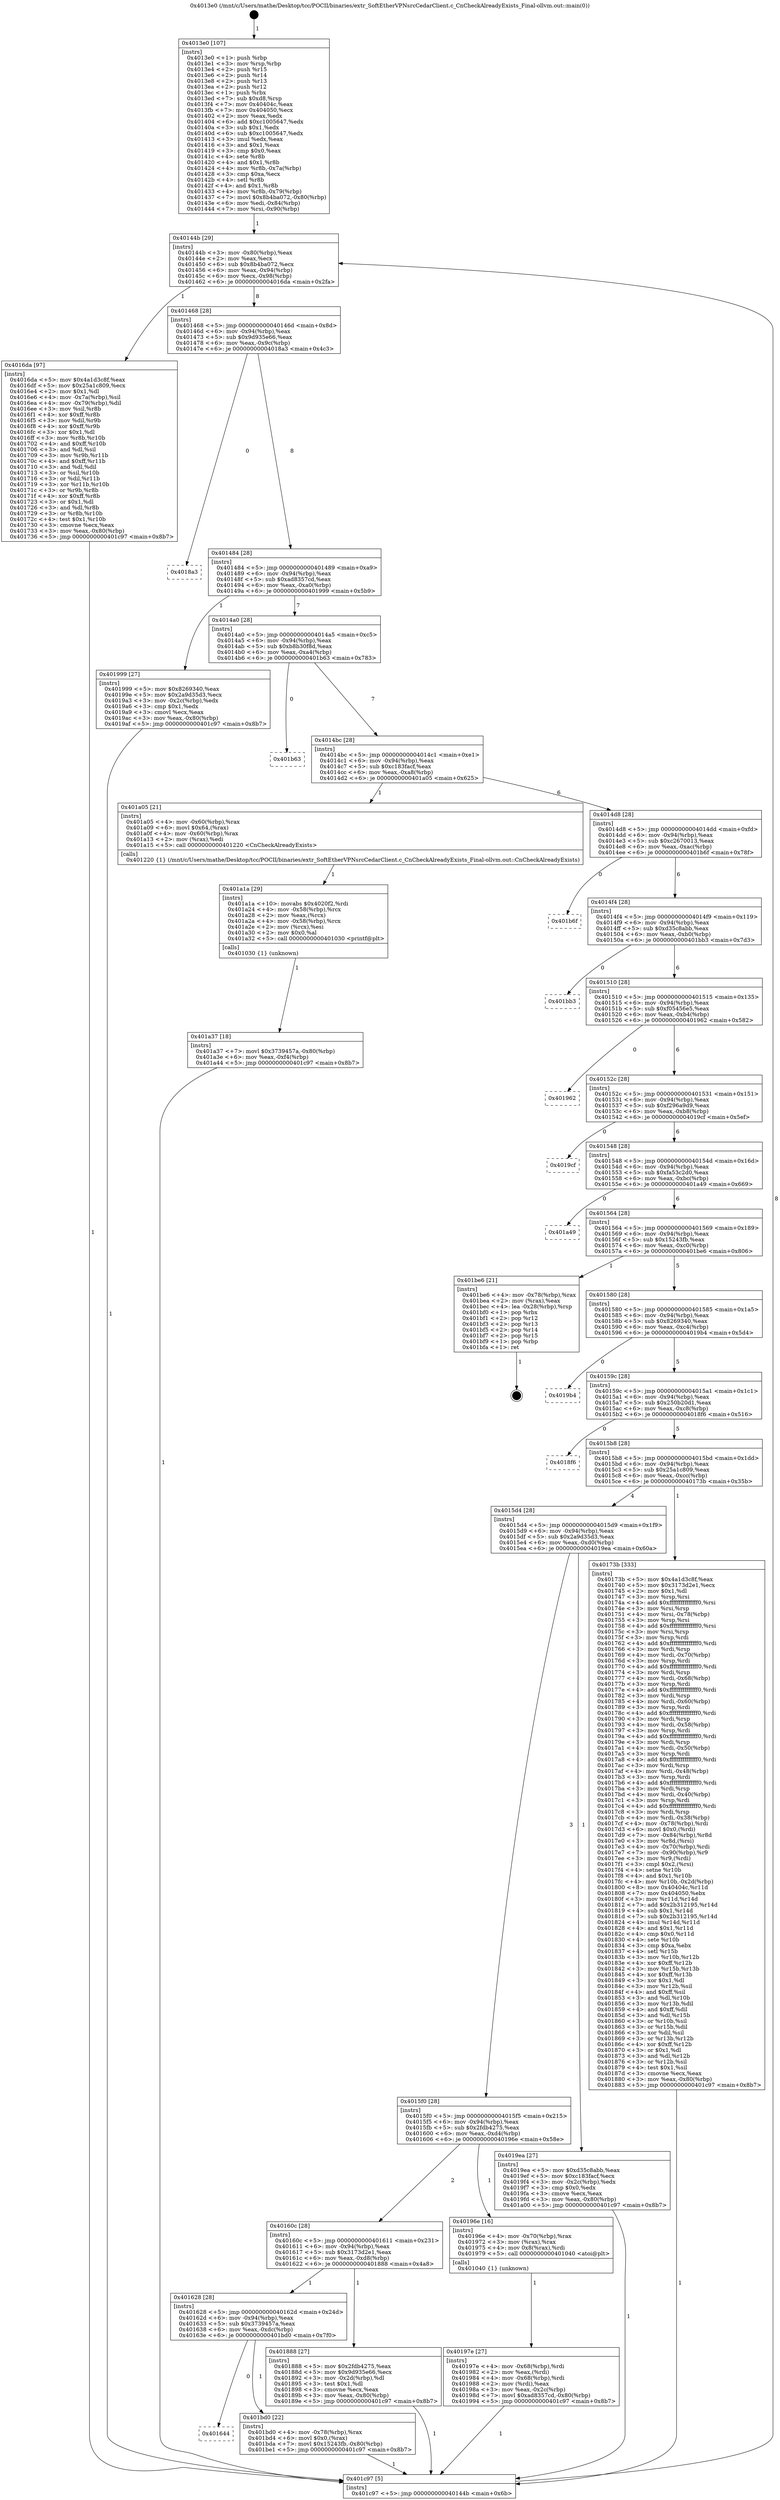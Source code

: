 digraph "0x4013e0" {
  label = "0x4013e0 (/mnt/c/Users/mathe/Desktop/tcc/POCII/binaries/extr_SoftEtherVPNsrcCedarClient.c_CnCheckAlreadyExists_Final-ollvm.out::main(0))"
  labelloc = "t"
  node[shape=record]

  Entry [label="",width=0.3,height=0.3,shape=circle,fillcolor=black,style=filled]
  "0x40144b" [label="{
     0x40144b [29]\l
     | [instrs]\l
     &nbsp;&nbsp;0x40144b \<+3\>: mov -0x80(%rbp),%eax\l
     &nbsp;&nbsp;0x40144e \<+2\>: mov %eax,%ecx\l
     &nbsp;&nbsp;0x401450 \<+6\>: sub $0x8b4ba072,%ecx\l
     &nbsp;&nbsp;0x401456 \<+6\>: mov %eax,-0x94(%rbp)\l
     &nbsp;&nbsp;0x40145c \<+6\>: mov %ecx,-0x98(%rbp)\l
     &nbsp;&nbsp;0x401462 \<+6\>: je 00000000004016da \<main+0x2fa\>\l
  }"]
  "0x4016da" [label="{
     0x4016da [97]\l
     | [instrs]\l
     &nbsp;&nbsp;0x4016da \<+5\>: mov $0x4a1d3c8f,%eax\l
     &nbsp;&nbsp;0x4016df \<+5\>: mov $0x25a1c809,%ecx\l
     &nbsp;&nbsp;0x4016e4 \<+2\>: mov $0x1,%dl\l
     &nbsp;&nbsp;0x4016e6 \<+4\>: mov -0x7a(%rbp),%sil\l
     &nbsp;&nbsp;0x4016ea \<+4\>: mov -0x79(%rbp),%dil\l
     &nbsp;&nbsp;0x4016ee \<+3\>: mov %sil,%r8b\l
     &nbsp;&nbsp;0x4016f1 \<+4\>: xor $0xff,%r8b\l
     &nbsp;&nbsp;0x4016f5 \<+3\>: mov %dil,%r9b\l
     &nbsp;&nbsp;0x4016f8 \<+4\>: xor $0xff,%r9b\l
     &nbsp;&nbsp;0x4016fc \<+3\>: xor $0x1,%dl\l
     &nbsp;&nbsp;0x4016ff \<+3\>: mov %r8b,%r10b\l
     &nbsp;&nbsp;0x401702 \<+4\>: and $0xff,%r10b\l
     &nbsp;&nbsp;0x401706 \<+3\>: and %dl,%sil\l
     &nbsp;&nbsp;0x401709 \<+3\>: mov %r9b,%r11b\l
     &nbsp;&nbsp;0x40170c \<+4\>: and $0xff,%r11b\l
     &nbsp;&nbsp;0x401710 \<+3\>: and %dl,%dil\l
     &nbsp;&nbsp;0x401713 \<+3\>: or %sil,%r10b\l
     &nbsp;&nbsp;0x401716 \<+3\>: or %dil,%r11b\l
     &nbsp;&nbsp;0x401719 \<+3\>: xor %r11b,%r10b\l
     &nbsp;&nbsp;0x40171c \<+3\>: or %r9b,%r8b\l
     &nbsp;&nbsp;0x40171f \<+4\>: xor $0xff,%r8b\l
     &nbsp;&nbsp;0x401723 \<+3\>: or $0x1,%dl\l
     &nbsp;&nbsp;0x401726 \<+3\>: and %dl,%r8b\l
     &nbsp;&nbsp;0x401729 \<+3\>: or %r8b,%r10b\l
     &nbsp;&nbsp;0x40172c \<+4\>: test $0x1,%r10b\l
     &nbsp;&nbsp;0x401730 \<+3\>: cmovne %ecx,%eax\l
     &nbsp;&nbsp;0x401733 \<+3\>: mov %eax,-0x80(%rbp)\l
     &nbsp;&nbsp;0x401736 \<+5\>: jmp 0000000000401c97 \<main+0x8b7\>\l
  }"]
  "0x401468" [label="{
     0x401468 [28]\l
     | [instrs]\l
     &nbsp;&nbsp;0x401468 \<+5\>: jmp 000000000040146d \<main+0x8d\>\l
     &nbsp;&nbsp;0x40146d \<+6\>: mov -0x94(%rbp),%eax\l
     &nbsp;&nbsp;0x401473 \<+5\>: sub $0x9d935e66,%eax\l
     &nbsp;&nbsp;0x401478 \<+6\>: mov %eax,-0x9c(%rbp)\l
     &nbsp;&nbsp;0x40147e \<+6\>: je 00000000004018a3 \<main+0x4c3\>\l
  }"]
  "0x401c97" [label="{
     0x401c97 [5]\l
     | [instrs]\l
     &nbsp;&nbsp;0x401c97 \<+5\>: jmp 000000000040144b \<main+0x6b\>\l
  }"]
  "0x4013e0" [label="{
     0x4013e0 [107]\l
     | [instrs]\l
     &nbsp;&nbsp;0x4013e0 \<+1\>: push %rbp\l
     &nbsp;&nbsp;0x4013e1 \<+3\>: mov %rsp,%rbp\l
     &nbsp;&nbsp;0x4013e4 \<+2\>: push %r15\l
     &nbsp;&nbsp;0x4013e6 \<+2\>: push %r14\l
     &nbsp;&nbsp;0x4013e8 \<+2\>: push %r13\l
     &nbsp;&nbsp;0x4013ea \<+2\>: push %r12\l
     &nbsp;&nbsp;0x4013ec \<+1\>: push %rbx\l
     &nbsp;&nbsp;0x4013ed \<+7\>: sub $0xd8,%rsp\l
     &nbsp;&nbsp;0x4013f4 \<+7\>: mov 0x40404c,%eax\l
     &nbsp;&nbsp;0x4013fb \<+7\>: mov 0x404050,%ecx\l
     &nbsp;&nbsp;0x401402 \<+2\>: mov %eax,%edx\l
     &nbsp;&nbsp;0x401404 \<+6\>: add $0xc1005647,%edx\l
     &nbsp;&nbsp;0x40140a \<+3\>: sub $0x1,%edx\l
     &nbsp;&nbsp;0x40140d \<+6\>: sub $0xc1005647,%edx\l
     &nbsp;&nbsp;0x401413 \<+3\>: imul %edx,%eax\l
     &nbsp;&nbsp;0x401416 \<+3\>: and $0x1,%eax\l
     &nbsp;&nbsp;0x401419 \<+3\>: cmp $0x0,%eax\l
     &nbsp;&nbsp;0x40141c \<+4\>: sete %r8b\l
     &nbsp;&nbsp;0x401420 \<+4\>: and $0x1,%r8b\l
     &nbsp;&nbsp;0x401424 \<+4\>: mov %r8b,-0x7a(%rbp)\l
     &nbsp;&nbsp;0x401428 \<+3\>: cmp $0xa,%ecx\l
     &nbsp;&nbsp;0x40142b \<+4\>: setl %r8b\l
     &nbsp;&nbsp;0x40142f \<+4\>: and $0x1,%r8b\l
     &nbsp;&nbsp;0x401433 \<+4\>: mov %r8b,-0x79(%rbp)\l
     &nbsp;&nbsp;0x401437 \<+7\>: movl $0x8b4ba072,-0x80(%rbp)\l
     &nbsp;&nbsp;0x40143e \<+6\>: mov %edi,-0x84(%rbp)\l
     &nbsp;&nbsp;0x401444 \<+7\>: mov %rsi,-0x90(%rbp)\l
  }"]
  Exit [label="",width=0.3,height=0.3,shape=circle,fillcolor=black,style=filled,peripheries=2]
  "0x4018a3" [label="{
     0x4018a3\l
  }", style=dashed]
  "0x401484" [label="{
     0x401484 [28]\l
     | [instrs]\l
     &nbsp;&nbsp;0x401484 \<+5\>: jmp 0000000000401489 \<main+0xa9\>\l
     &nbsp;&nbsp;0x401489 \<+6\>: mov -0x94(%rbp),%eax\l
     &nbsp;&nbsp;0x40148f \<+5\>: sub $0xad8357cd,%eax\l
     &nbsp;&nbsp;0x401494 \<+6\>: mov %eax,-0xa0(%rbp)\l
     &nbsp;&nbsp;0x40149a \<+6\>: je 0000000000401999 \<main+0x5b9\>\l
  }"]
  "0x401644" [label="{
     0x401644\l
  }", style=dashed]
  "0x401999" [label="{
     0x401999 [27]\l
     | [instrs]\l
     &nbsp;&nbsp;0x401999 \<+5\>: mov $0x8269340,%eax\l
     &nbsp;&nbsp;0x40199e \<+5\>: mov $0x2a9d35d3,%ecx\l
     &nbsp;&nbsp;0x4019a3 \<+3\>: mov -0x2c(%rbp),%edx\l
     &nbsp;&nbsp;0x4019a6 \<+3\>: cmp $0x1,%edx\l
     &nbsp;&nbsp;0x4019a9 \<+3\>: cmovl %ecx,%eax\l
     &nbsp;&nbsp;0x4019ac \<+3\>: mov %eax,-0x80(%rbp)\l
     &nbsp;&nbsp;0x4019af \<+5\>: jmp 0000000000401c97 \<main+0x8b7\>\l
  }"]
  "0x4014a0" [label="{
     0x4014a0 [28]\l
     | [instrs]\l
     &nbsp;&nbsp;0x4014a0 \<+5\>: jmp 00000000004014a5 \<main+0xc5\>\l
     &nbsp;&nbsp;0x4014a5 \<+6\>: mov -0x94(%rbp),%eax\l
     &nbsp;&nbsp;0x4014ab \<+5\>: sub $0xb8b30f8d,%eax\l
     &nbsp;&nbsp;0x4014b0 \<+6\>: mov %eax,-0xa4(%rbp)\l
     &nbsp;&nbsp;0x4014b6 \<+6\>: je 0000000000401b63 \<main+0x783\>\l
  }"]
  "0x401bd0" [label="{
     0x401bd0 [22]\l
     | [instrs]\l
     &nbsp;&nbsp;0x401bd0 \<+4\>: mov -0x78(%rbp),%rax\l
     &nbsp;&nbsp;0x401bd4 \<+6\>: movl $0x0,(%rax)\l
     &nbsp;&nbsp;0x401bda \<+7\>: movl $0x15243fb,-0x80(%rbp)\l
     &nbsp;&nbsp;0x401be1 \<+5\>: jmp 0000000000401c97 \<main+0x8b7\>\l
  }"]
  "0x401b63" [label="{
     0x401b63\l
  }", style=dashed]
  "0x4014bc" [label="{
     0x4014bc [28]\l
     | [instrs]\l
     &nbsp;&nbsp;0x4014bc \<+5\>: jmp 00000000004014c1 \<main+0xe1\>\l
     &nbsp;&nbsp;0x4014c1 \<+6\>: mov -0x94(%rbp),%eax\l
     &nbsp;&nbsp;0x4014c7 \<+5\>: sub $0xc183facf,%eax\l
     &nbsp;&nbsp;0x4014cc \<+6\>: mov %eax,-0xa8(%rbp)\l
     &nbsp;&nbsp;0x4014d2 \<+6\>: je 0000000000401a05 \<main+0x625\>\l
  }"]
  "0x401a37" [label="{
     0x401a37 [18]\l
     | [instrs]\l
     &nbsp;&nbsp;0x401a37 \<+7\>: movl $0x3739457a,-0x80(%rbp)\l
     &nbsp;&nbsp;0x401a3e \<+6\>: mov %eax,-0xf4(%rbp)\l
     &nbsp;&nbsp;0x401a44 \<+5\>: jmp 0000000000401c97 \<main+0x8b7\>\l
  }"]
  "0x401a05" [label="{
     0x401a05 [21]\l
     | [instrs]\l
     &nbsp;&nbsp;0x401a05 \<+4\>: mov -0x60(%rbp),%rax\l
     &nbsp;&nbsp;0x401a09 \<+6\>: movl $0x64,(%rax)\l
     &nbsp;&nbsp;0x401a0f \<+4\>: mov -0x60(%rbp),%rax\l
     &nbsp;&nbsp;0x401a13 \<+2\>: mov (%rax),%edi\l
     &nbsp;&nbsp;0x401a15 \<+5\>: call 0000000000401220 \<CnCheckAlreadyExists\>\l
     | [calls]\l
     &nbsp;&nbsp;0x401220 \{1\} (/mnt/c/Users/mathe/Desktop/tcc/POCII/binaries/extr_SoftEtherVPNsrcCedarClient.c_CnCheckAlreadyExists_Final-ollvm.out::CnCheckAlreadyExists)\l
  }"]
  "0x4014d8" [label="{
     0x4014d8 [28]\l
     | [instrs]\l
     &nbsp;&nbsp;0x4014d8 \<+5\>: jmp 00000000004014dd \<main+0xfd\>\l
     &nbsp;&nbsp;0x4014dd \<+6\>: mov -0x94(%rbp),%eax\l
     &nbsp;&nbsp;0x4014e3 \<+5\>: sub $0xc2670013,%eax\l
     &nbsp;&nbsp;0x4014e8 \<+6\>: mov %eax,-0xac(%rbp)\l
     &nbsp;&nbsp;0x4014ee \<+6\>: je 0000000000401b6f \<main+0x78f\>\l
  }"]
  "0x401a1a" [label="{
     0x401a1a [29]\l
     | [instrs]\l
     &nbsp;&nbsp;0x401a1a \<+10\>: movabs $0x4020f2,%rdi\l
     &nbsp;&nbsp;0x401a24 \<+4\>: mov -0x58(%rbp),%rcx\l
     &nbsp;&nbsp;0x401a28 \<+2\>: mov %eax,(%rcx)\l
     &nbsp;&nbsp;0x401a2a \<+4\>: mov -0x58(%rbp),%rcx\l
     &nbsp;&nbsp;0x401a2e \<+2\>: mov (%rcx),%esi\l
     &nbsp;&nbsp;0x401a30 \<+2\>: mov $0x0,%al\l
     &nbsp;&nbsp;0x401a32 \<+5\>: call 0000000000401030 \<printf@plt\>\l
     | [calls]\l
     &nbsp;&nbsp;0x401030 \{1\} (unknown)\l
  }"]
  "0x401b6f" [label="{
     0x401b6f\l
  }", style=dashed]
  "0x4014f4" [label="{
     0x4014f4 [28]\l
     | [instrs]\l
     &nbsp;&nbsp;0x4014f4 \<+5\>: jmp 00000000004014f9 \<main+0x119\>\l
     &nbsp;&nbsp;0x4014f9 \<+6\>: mov -0x94(%rbp),%eax\l
     &nbsp;&nbsp;0x4014ff \<+5\>: sub $0xd35c8abb,%eax\l
     &nbsp;&nbsp;0x401504 \<+6\>: mov %eax,-0xb0(%rbp)\l
     &nbsp;&nbsp;0x40150a \<+6\>: je 0000000000401bb3 \<main+0x7d3\>\l
  }"]
  "0x40197e" [label="{
     0x40197e [27]\l
     | [instrs]\l
     &nbsp;&nbsp;0x40197e \<+4\>: mov -0x68(%rbp),%rdi\l
     &nbsp;&nbsp;0x401982 \<+2\>: mov %eax,(%rdi)\l
     &nbsp;&nbsp;0x401984 \<+4\>: mov -0x68(%rbp),%rdi\l
     &nbsp;&nbsp;0x401988 \<+2\>: mov (%rdi),%eax\l
     &nbsp;&nbsp;0x40198a \<+3\>: mov %eax,-0x2c(%rbp)\l
     &nbsp;&nbsp;0x40198d \<+7\>: movl $0xad8357cd,-0x80(%rbp)\l
     &nbsp;&nbsp;0x401994 \<+5\>: jmp 0000000000401c97 \<main+0x8b7\>\l
  }"]
  "0x401bb3" [label="{
     0x401bb3\l
  }", style=dashed]
  "0x401510" [label="{
     0x401510 [28]\l
     | [instrs]\l
     &nbsp;&nbsp;0x401510 \<+5\>: jmp 0000000000401515 \<main+0x135\>\l
     &nbsp;&nbsp;0x401515 \<+6\>: mov -0x94(%rbp),%eax\l
     &nbsp;&nbsp;0x40151b \<+5\>: sub $0xf05456e5,%eax\l
     &nbsp;&nbsp;0x401520 \<+6\>: mov %eax,-0xb4(%rbp)\l
     &nbsp;&nbsp;0x401526 \<+6\>: je 0000000000401962 \<main+0x582\>\l
  }"]
  "0x401628" [label="{
     0x401628 [28]\l
     | [instrs]\l
     &nbsp;&nbsp;0x401628 \<+5\>: jmp 000000000040162d \<main+0x24d\>\l
     &nbsp;&nbsp;0x40162d \<+6\>: mov -0x94(%rbp),%eax\l
     &nbsp;&nbsp;0x401633 \<+5\>: sub $0x3739457a,%eax\l
     &nbsp;&nbsp;0x401638 \<+6\>: mov %eax,-0xdc(%rbp)\l
     &nbsp;&nbsp;0x40163e \<+6\>: je 0000000000401bd0 \<main+0x7f0\>\l
  }"]
  "0x401962" [label="{
     0x401962\l
  }", style=dashed]
  "0x40152c" [label="{
     0x40152c [28]\l
     | [instrs]\l
     &nbsp;&nbsp;0x40152c \<+5\>: jmp 0000000000401531 \<main+0x151\>\l
     &nbsp;&nbsp;0x401531 \<+6\>: mov -0x94(%rbp),%eax\l
     &nbsp;&nbsp;0x401537 \<+5\>: sub $0xf296a9d9,%eax\l
     &nbsp;&nbsp;0x40153c \<+6\>: mov %eax,-0xb8(%rbp)\l
     &nbsp;&nbsp;0x401542 \<+6\>: je 00000000004019cf \<main+0x5ef\>\l
  }"]
  "0x401888" [label="{
     0x401888 [27]\l
     | [instrs]\l
     &nbsp;&nbsp;0x401888 \<+5\>: mov $0x2fdb4275,%eax\l
     &nbsp;&nbsp;0x40188d \<+5\>: mov $0x9d935e66,%ecx\l
     &nbsp;&nbsp;0x401892 \<+3\>: mov -0x2d(%rbp),%dl\l
     &nbsp;&nbsp;0x401895 \<+3\>: test $0x1,%dl\l
     &nbsp;&nbsp;0x401898 \<+3\>: cmovne %ecx,%eax\l
     &nbsp;&nbsp;0x40189b \<+3\>: mov %eax,-0x80(%rbp)\l
     &nbsp;&nbsp;0x40189e \<+5\>: jmp 0000000000401c97 \<main+0x8b7\>\l
  }"]
  "0x4019cf" [label="{
     0x4019cf\l
  }", style=dashed]
  "0x401548" [label="{
     0x401548 [28]\l
     | [instrs]\l
     &nbsp;&nbsp;0x401548 \<+5\>: jmp 000000000040154d \<main+0x16d\>\l
     &nbsp;&nbsp;0x40154d \<+6\>: mov -0x94(%rbp),%eax\l
     &nbsp;&nbsp;0x401553 \<+5\>: sub $0xfa53c2d0,%eax\l
     &nbsp;&nbsp;0x401558 \<+6\>: mov %eax,-0xbc(%rbp)\l
     &nbsp;&nbsp;0x40155e \<+6\>: je 0000000000401a49 \<main+0x669\>\l
  }"]
  "0x40160c" [label="{
     0x40160c [28]\l
     | [instrs]\l
     &nbsp;&nbsp;0x40160c \<+5\>: jmp 0000000000401611 \<main+0x231\>\l
     &nbsp;&nbsp;0x401611 \<+6\>: mov -0x94(%rbp),%eax\l
     &nbsp;&nbsp;0x401617 \<+5\>: sub $0x3173d2e1,%eax\l
     &nbsp;&nbsp;0x40161c \<+6\>: mov %eax,-0xd8(%rbp)\l
     &nbsp;&nbsp;0x401622 \<+6\>: je 0000000000401888 \<main+0x4a8\>\l
  }"]
  "0x401a49" [label="{
     0x401a49\l
  }", style=dashed]
  "0x401564" [label="{
     0x401564 [28]\l
     | [instrs]\l
     &nbsp;&nbsp;0x401564 \<+5\>: jmp 0000000000401569 \<main+0x189\>\l
     &nbsp;&nbsp;0x401569 \<+6\>: mov -0x94(%rbp),%eax\l
     &nbsp;&nbsp;0x40156f \<+5\>: sub $0x15243fb,%eax\l
     &nbsp;&nbsp;0x401574 \<+6\>: mov %eax,-0xc0(%rbp)\l
     &nbsp;&nbsp;0x40157a \<+6\>: je 0000000000401be6 \<main+0x806\>\l
  }"]
  "0x40196e" [label="{
     0x40196e [16]\l
     | [instrs]\l
     &nbsp;&nbsp;0x40196e \<+4\>: mov -0x70(%rbp),%rax\l
     &nbsp;&nbsp;0x401972 \<+3\>: mov (%rax),%rax\l
     &nbsp;&nbsp;0x401975 \<+4\>: mov 0x8(%rax),%rdi\l
     &nbsp;&nbsp;0x401979 \<+5\>: call 0000000000401040 \<atoi@plt\>\l
     | [calls]\l
     &nbsp;&nbsp;0x401040 \{1\} (unknown)\l
  }"]
  "0x401be6" [label="{
     0x401be6 [21]\l
     | [instrs]\l
     &nbsp;&nbsp;0x401be6 \<+4\>: mov -0x78(%rbp),%rax\l
     &nbsp;&nbsp;0x401bea \<+2\>: mov (%rax),%eax\l
     &nbsp;&nbsp;0x401bec \<+4\>: lea -0x28(%rbp),%rsp\l
     &nbsp;&nbsp;0x401bf0 \<+1\>: pop %rbx\l
     &nbsp;&nbsp;0x401bf1 \<+2\>: pop %r12\l
     &nbsp;&nbsp;0x401bf3 \<+2\>: pop %r13\l
     &nbsp;&nbsp;0x401bf5 \<+2\>: pop %r14\l
     &nbsp;&nbsp;0x401bf7 \<+2\>: pop %r15\l
     &nbsp;&nbsp;0x401bf9 \<+1\>: pop %rbp\l
     &nbsp;&nbsp;0x401bfa \<+1\>: ret\l
  }"]
  "0x401580" [label="{
     0x401580 [28]\l
     | [instrs]\l
     &nbsp;&nbsp;0x401580 \<+5\>: jmp 0000000000401585 \<main+0x1a5\>\l
     &nbsp;&nbsp;0x401585 \<+6\>: mov -0x94(%rbp),%eax\l
     &nbsp;&nbsp;0x40158b \<+5\>: sub $0x8269340,%eax\l
     &nbsp;&nbsp;0x401590 \<+6\>: mov %eax,-0xc4(%rbp)\l
     &nbsp;&nbsp;0x401596 \<+6\>: je 00000000004019b4 \<main+0x5d4\>\l
  }"]
  "0x4015f0" [label="{
     0x4015f0 [28]\l
     | [instrs]\l
     &nbsp;&nbsp;0x4015f0 \<+5\>: jmp 00000000004015f5 \<main+0x215\>\l
     &nbsp;&nbsp;0x4015f5 \<+6\>: mov -0x94(%rbp),%eax\l
     &nbsp;&nbsp;0x4015fb \<+5\>: sub $0x2fdb4275,%eax\l
     &nbsp;&nbsp;0x401600 \<+6\>: mov %eax,-0xd4(%rbp)\l
     &nbsp;&nbsp;0x401606 \<+6\>: je 000000000040196e \<main+0x58e\>\l
  }"]
  "0x4019b4" [label="{
     0x4019b4\l
  }", style=dashed]
  "0x40159c" [label="{
     0x40159c [28]\l
     | [instrs]\l
     &nbsp;&nbsp;0x40159c \<+5\>: jmp 00000000004015a1 \<main+0x1c1\>\l
     &nbsp;&nbsp;0x4015a1 \<+6\>: mov -0x94(%rbp),%eax\l
     &nbsp;&nbsp;0x4015a7 \<+5\>: sub $0x250b20d1,%eax\l
     &nbsp;&nbsp;0x4015ac \<+6\>: mov %eax,-0xc8(%rbp)\l
     &nbsp;&nbsp;0x4015b2 \<+6\>: je 00000000004018f6 \<main+0x516\>\l
  }"]
  "0x4019ea" [label="{
     0x4019ea [27]\l
     | [instrs]\l
     &nbsp;&nbsp;0x4019ea \<+5\>: mov $0xd35c8abb,%eax\l
     &nbsp;&nbsp;0x4019ef \<+5\>: mov $0xc183facf,%ecx\l
     &nbsp;&nbsp;0x4019f4 \<+3\>: mov -0x2c(%rbp),%edx\l
     &nbsp;&nbsp;0x4019f7 \<+3\>: cmp $0x0,%edx\l
     &nbsp;&nbsp;0x4019fa \<+3\>: cmove %ecx,%eax\l
     &nbsp;&nbsp;0x4019fd \<+3\>: mov %eax,-0x80(%rbp)\l
     &nbsp;&nbsp;0x401a00 \<+5\>: jmp 0000000000401c97 \<main+0x8b7\>\l
  }"]
  "0x4018f6" [label="{
     0x4018f6\l
  }", style=dashed]
  "0x4015b8" [label="{
     0x4015b8 [28]\l
     | [instrs]\l
     &nbsp;&nbsp;0x4015b8 \<+5\>: jmp 00000000004015bd \<main+0x1dd\>\l
     &nbsp;&nbsp;0x4015bd \<+6\>: mov -0x94(%rbp),%eax\l
     &nbsp;&nbsp;0x4015c3 \<+5\>: sub $0x25a1c809,%eax\l
     &nbsp;&nbsp;0x4015c8 \<+6\>: mov %eax,-0xcc(%rbp)\l
     &nbsp;&nbsp;0x4015ce \<+6\>: je 000000000040173b \<main+0x35b\>\l
  }"]
  "0x4015d4" [label="{
     0x4015d4 [28]\l
     | [instrs]\l
     &nbsp;&nbsp;0x4015d4 \<+5\>: jmp 00000000004015d9 \<main+0x1f9\>\l
     &nbsp;&nbsp;0x4015d9 \<+6\>: mov -0x94(%rbp),%eax\l
     &nbsp;&nbsp;0x4015df \<+5\>: sub $0x2a9d35d3,%eax\l
     &nbsp;&nbsp;0x4015e4 \<+6\>: mov %eax,-0xd0(%rbp)\l
     &nbsp;&nbsp;0x4015ea \<+6\>: je 00000000004019ea \<main+0x60a\>\l
  }"]
  "0x40173b" [label="{
     0x40173b [333]\l
     | [instrs]\l
     &nbsp;&nbsp;0x40173b \<+5\>: mov $0x4a1d3c8f,%eax\l
     &nbsp;&nbsp;0x401740 \<+5\>: mov $0x3173d2e1,%ecx\l
     &nbsp;&nbsp;0x401745 \<+2\>: mov $0x1,%dl\l
     &nbsp;&nbsp;0x401747 \<+3\>: mov %rsp,%rsi\l
     &nbsp;&nbsp;0x40174a \<+4\>: add $0xfffffffffffffff0,%rsi\l
     &nbsp;&nbsp;0x40174e \<+3\>: mov %rsi,%rsp\l
     &nbsp;&nbsp;0x401751 \<+4\>: mov %rsi,-0x78(%rbp)\l
     &nbsp;&nbsp;0x401755 \<+3\>: mov %rsp,%rsi\l
     &nbsp;&nbsp;0x401758 \<+4\>: add $0xfffffffffffffff0,%rsi\l
     &nbsp;&nbsp;0x40175c \<+3\>: mov %rsi,%rsp\l
     &nbsp;&nbsp;0x40175f \<+3\>: mov %rsp,%rdi\l
     &nbsp;&nbsp;0x401762 \<+4\>: add $0xfffffffffffffff0,%rdi\l
     &nbsp;&nbsp;0x401766 \<+3\>: mov %rdi,%rsp\l
     &nbsp;&nbsp;0x401769 \<+4\>: mov %rdi,-0x70(%rbp)\l
     &nbsp;&nbsp;0x40176d \<+3\>: mov %rsp,%rdi\l
     &nbsp;&nbsp;0x401770 \<+4\>: add $0xfffffffffffffff0,%rdi\l
     &nbsp;&nbsp;0x401774 \<+3\>: mov %rdi,%rsp\l
     &nbsp;&nbsp;0x401777 \<+4\>: mov %rdi,-0x68(%rbp)\l
     &nbsp;&nbsp;0x40177b \<+3\>: mov %rsp,%rdi\l
     &nbsp;&nbsp;0x40177e \<+4\>: add $0xfffffffffffffff0,%rdi\l
     &nbsp;&nbsp;0x401782 \<+3\>: mov %rdi,%rsp\l
     &nbsp;&nbsp;0x401785 \<+4\>: mov %rdi,-0x60(%rbp)\l
     &nbsp;&nbsp;0x401789 \<+3\>: mov %rsp,%rdi\l
     &nbsp;&nbsp;0x40178c \<+4\>: add $0xfffffffffffffff0,%rdi\l
     &nbsp;&nbsp;0x401790 \<+3\>: mov %rdi,%rsp\l
     &nbsp;&nbsp;0x401793 \<+4\>: mov %rdi,-0x58(%rbp)\l
     &nbsp;&nbsp;0x401797 \<+3\>: mov %rsp,%rdi\l
     &nbsp;&nbsp;0x40179a \<+4\>: add $0xfffffffffffffff0,%rdi\l
     &nbsp;&nbsp;0x40179e \<+3\>: mov %rdi,%rsp\l
     &nbsp;&nbsp;0x4017a1 \<+4\>: mov %rdi,-0x50(%rbp)\l
     &nbsp;&nbsp;0x4017a5 \<+3\>: mov %rsp,%rdi\l
     &nbsp;&nbsp;0x4017a8 \<+4\>: add $0xfffffffffffffff0,%rdi\l
     &nbsp;&nbsp;0x4017ac \<+3\>: mov %rdi,%rsp\l
     &nbsp;&nbsp;0x4017af \<+4\>: mov %rdi,-0x48(%rbp)\l
     &nbsp;&nbsp;0x4017b3 \<+3\>: mov %rsp,%rdi\l
     &nbsp;&nbsp;0x4017b6 \<+4\>: add $0xfffffffffffffff0,%rdi\l
     &nbsp;&nbsp;0x4017ba \<+3\>: mov %rdi,%rsp\l
     &nbsp;&nbsp;0x4017bd \<+4\>: mov %rdi,-0x40(%rbp)\l
     &nbsp;&nbsp;0x4017c1 \<+3\>: mov %rsp,%rdi\l
     &nbsp;&nbsp;0x4017c4 \<+4\>: add $0xfffffffffffffff0,%rdi\l
     &nbsp;&nbsp;0x4017c8 \<+3\>: mov %rdi,%rsp\l
     &nbsp;&nbsp;0x4017cb \<+4\>: mov %rdi,-0x38(%rbp)\l
     &nbsp;&nbsp;0x4017cf \<+4\>: mov -0x78(%rbp),%rdi\l
     &nbsp;&nbsp;0x4017d3 \<+6\>: movl $0x0,(%rdi)\l
     &nbsp;&nbsp;0x4017d9 \<+7\>: mov -0x84(%rbp),%r8d\l
     &nbsp;&nbsp;0x4017e0 \<+3\>: mov %r8d,(%rsi)\l
     &nbsp;&nbsp;0x4017e3 \<+4\>: mov -0x70(%rbp),%rdi\l
     &nbsp;&nbsp;0x4017e7 \<+7\>: mov -0x90(%rbp),%r9\l
     &nbsp;&nbsp;0x4017ee \<+3\>: mov %r9,(%rdi)\l
     &nbsp;&nbsp;0x4017f1 \<+3\>: cmpl $0x2,(%rsi)\l
     &nbsp;&nbsp;0x4017f4 \<+4\>: setne %r10b\l
     &nbsp;&nbsp;0x4017f8 \<+4\>: and $0x1,%r10b\l
     &nbsp;&nbsp;0x4017fc \<+4\>: mov %r10b,-0x2d(%rbp)\l
     &nbsp;&nbsp;0x401800 \<+8\>: mov 0x40404c,%r11d\l
     &nbsp;&nbsp;0x401808 \<+7\>: mov 0x404050,%ebx\l
     &nbsp;&nbsp;0x40180f \<+3\>: mov %r11d,%r14d\l
     &nbsp;&nbsp;0x401812 \<+7\>: add $0x2b312195,%r14d\l
     &nbsp;&nbsp;0x401819 \<+4\>: sub $0x1,%r14d\l
     &nbsp;&nbsp;0x40181d \<+7\>: sub $0x2b312195,%r14d\l
     &nbsp;&nbsp;0x401824 \<+4\>: imul %r14d,%r11d\l
     &nbsp;&nbsp;0x401828 \<+4\>: and $0x1,%r11d\l
     &nbsp;&nbsp;0x40182c \<+4\>: cmp $0x0,%r11d\l
     &nbsp;&nbsp;0x401830 \<+4\>: sete %r10b\l
     &nbsp;&nbsp;0x401834 \<+3\>: cmp $0xa,%ebx\l
     &nbsp;&nbsp;0x401837 \<+4\>: setl %r15b\l
     &nbsp;&nbsp;0x40183b \<+3\>: mov %r10b,%r12b\l
     &nbsp;&nbsp;0x40183e \<+4\>: xor $0xff,%r12b\l
     &nbsp;&nbsp;0x401842 \<+3\>: mov %r15b,%r13b\l
     &nbsp;&nbsp;0x401845 \<+4\>: xor $0xff,%r13b\l
     &nbsp;&nbsp;0x401849 \<+3\>: xor $0x1,%dl\l
     &nbsp;&nbsp;0x40184c \<+3\>: mov %r12b,%sil\l
     &nbsp;&nbsp;0x40184f \<+4\>: and $0xff,%sil\l
     &nbsp;&nbsp;0x401853 \<+3\>: and %dl,%r10b\l
     &nbsp;&nbsp;0x401856 \<+3\>: mov %r13b,%dil\l
     &nbsp;&nbsp;0x401859 \<+4\>: and $0xff,%dil\l
     &nbsp;&nbsp;0x40185d \<+3\>: and %dl,%r15b\l
     &nbsp;&nbsp;0x401860 \<+3\>: or %r10b,%sil\l
     &nbsp;&nbsp;0x401863 \<+3\>: or %r15b,%dil\l
     &nbsp;&nbsp;0x401866 \<+3\>: xor %dil,%sil\l
     &nbsp;&nbsp;0x401869 \<+3\>: or %r13b,%r12b\l
     &nbsp;&nbsp;0x40186c \<+4\>: xor $0xff,%r12b\l
     &nbsp;&nbsp;0x401870 \<+3\>: or $0x1,%dl\l
     &nbsp;&nbsp;0x401873 \<+3\>: and %dl,%r12b\l
     &nbsp;&nbsp;0x401876 \<+3\>: or %r12b,%sil\l
     &nbsp;&nbsp;0x401879 \<+4\>: test $0x1,%sil\l
     &nbsp;&nbsp;0x40187d \<+3\>: cmovne %ecx,%eax\l
     &nbsp;&nbsp;0x401880 \<+3\>: mov %eax,-0x80(%rbp)\l
     &nbsp;&nbsp;0x401883 \<+5\>: jmp 0000000000401c97 \<main+0x8b7\>\l
  }"]
  Entry -> "0x4013e0" [label=" 1"]
  "0x40144b" -> "0x4016da" [label=" 1"]
  "0x40144b" -> "0x401468" [label=" 8"]
  "0x4016da" -> "0x401c97" [label=" 1"]
  "0x4013e0" -> "0x40144b" [label=" 1"]
  "0x401c97" -> "0x40144b" [label=" 8"]
  "0x401be6" -> Exit [label=" 1"]
  "0x401468" -> "0x4018a3" [label=" 0"]
  "0x401468" -> "0x401484" [label=" 8"]
  "0x401bd0" -> "0x401c97" [label=" 1"]
  "0x401484" -> "0x401999" [label=" 1"]
  "0x401484" -> "0x4014a0" [label=" 7"]
  "0x401628" -> "0x401644" [label=" 0"]
  "0x4014a0" -> "0x401b63" [label=" 0"]
  "0x4014a0" -> "0x4014bc" [label=" 7"]
  "0x401628" -> "0x401bd0" [label=" 1"]
  "0x4014bc" -> "0x401a05" [label=" 1"]
  "0x4014bc" -> "0x4014d8" [label=" 6"]
  "0x401a37" -> "0x401c97" [label=" 1"]
  "0x4014d8" -> "0x401b6f" [label=" 0"]
  "0x4014d8" -> "0x4014f4" [label=" 6"]
  "0x401a1a" -> "0x401a37" [label=" 1"]
  "0x4014f4" -> "0x401bb3" [label=" 0"]
  "0x4014f4" -> "0x401510" [label=" 6"]
  "0x401a05" -> "0x401a1a" [label=" 1"]
  "0x401510" -> "0x401962" [label=" 0"]
  "0x401510" -> "0x40152c" [label=" 6"]
  "0x4019ea" -> "0x401c97" [label=" 1"]
  "0x40152c" -> "0x4019cf" [label=" 0"]
  "0x40152c" -> "0x401548" [label=" 6"]
  "0x401999" -> "0x401c97" [label=" 1"]
  "0x401548" -> "0x401a49" [label=" 0"]
  "0x401548" -> "0x401564" [label=" 6"]
  "0x40196e" -> "0x40197e" [label=" 1"]
  "0x401564" -> "0x401be6" [label=" 1"]
  "0x401564" -> "0x401580" [label=" 5"]
  "0x401888" -> "0x401c97" [label=" 1"]
  "0x401580" -> "0x4019b4" [label=" 0"]
  "0x401580" -> "0x40159c" [label=" 5"]
  "0x40160c" -> "0x401888" [label=" 1"]
  "0x40159c" -> "0x4018f6" [label=" 0"]
  "0x40159c" -> "0x4015b8" [label=" 5"]
  "0x40197e" -> "0x401c97" [label=" 1"]
  "0x4015b8" -> "0x40173b" [label=" 1"]
  "0x4015b8" -> "0x4015d4" [label=" 4"]
  "0x4015f0" -> "0x40196e" [label=" 1"]
  "0x40173b" -> "0x401c97" [label=" 1"]
  "0x4015f0" -> "0x40160c" [label=" 2"]
  "0x4015d4" -> "0x4019ea" [label=" 1"]
  "0x4015d4" -> "0x4015f0" [label=" 3"]
  "0x40160c" -> "0x401628" [label=" 1"]
}

